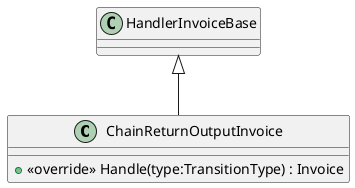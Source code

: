 @startuml
class ChainReturnOutputInvoice {
    + <<override>> Handle(type:TransitionType) : Invoice
}
HandlerInvoiceBase <|-- ChainReturnOutputInvoice
@enduml
